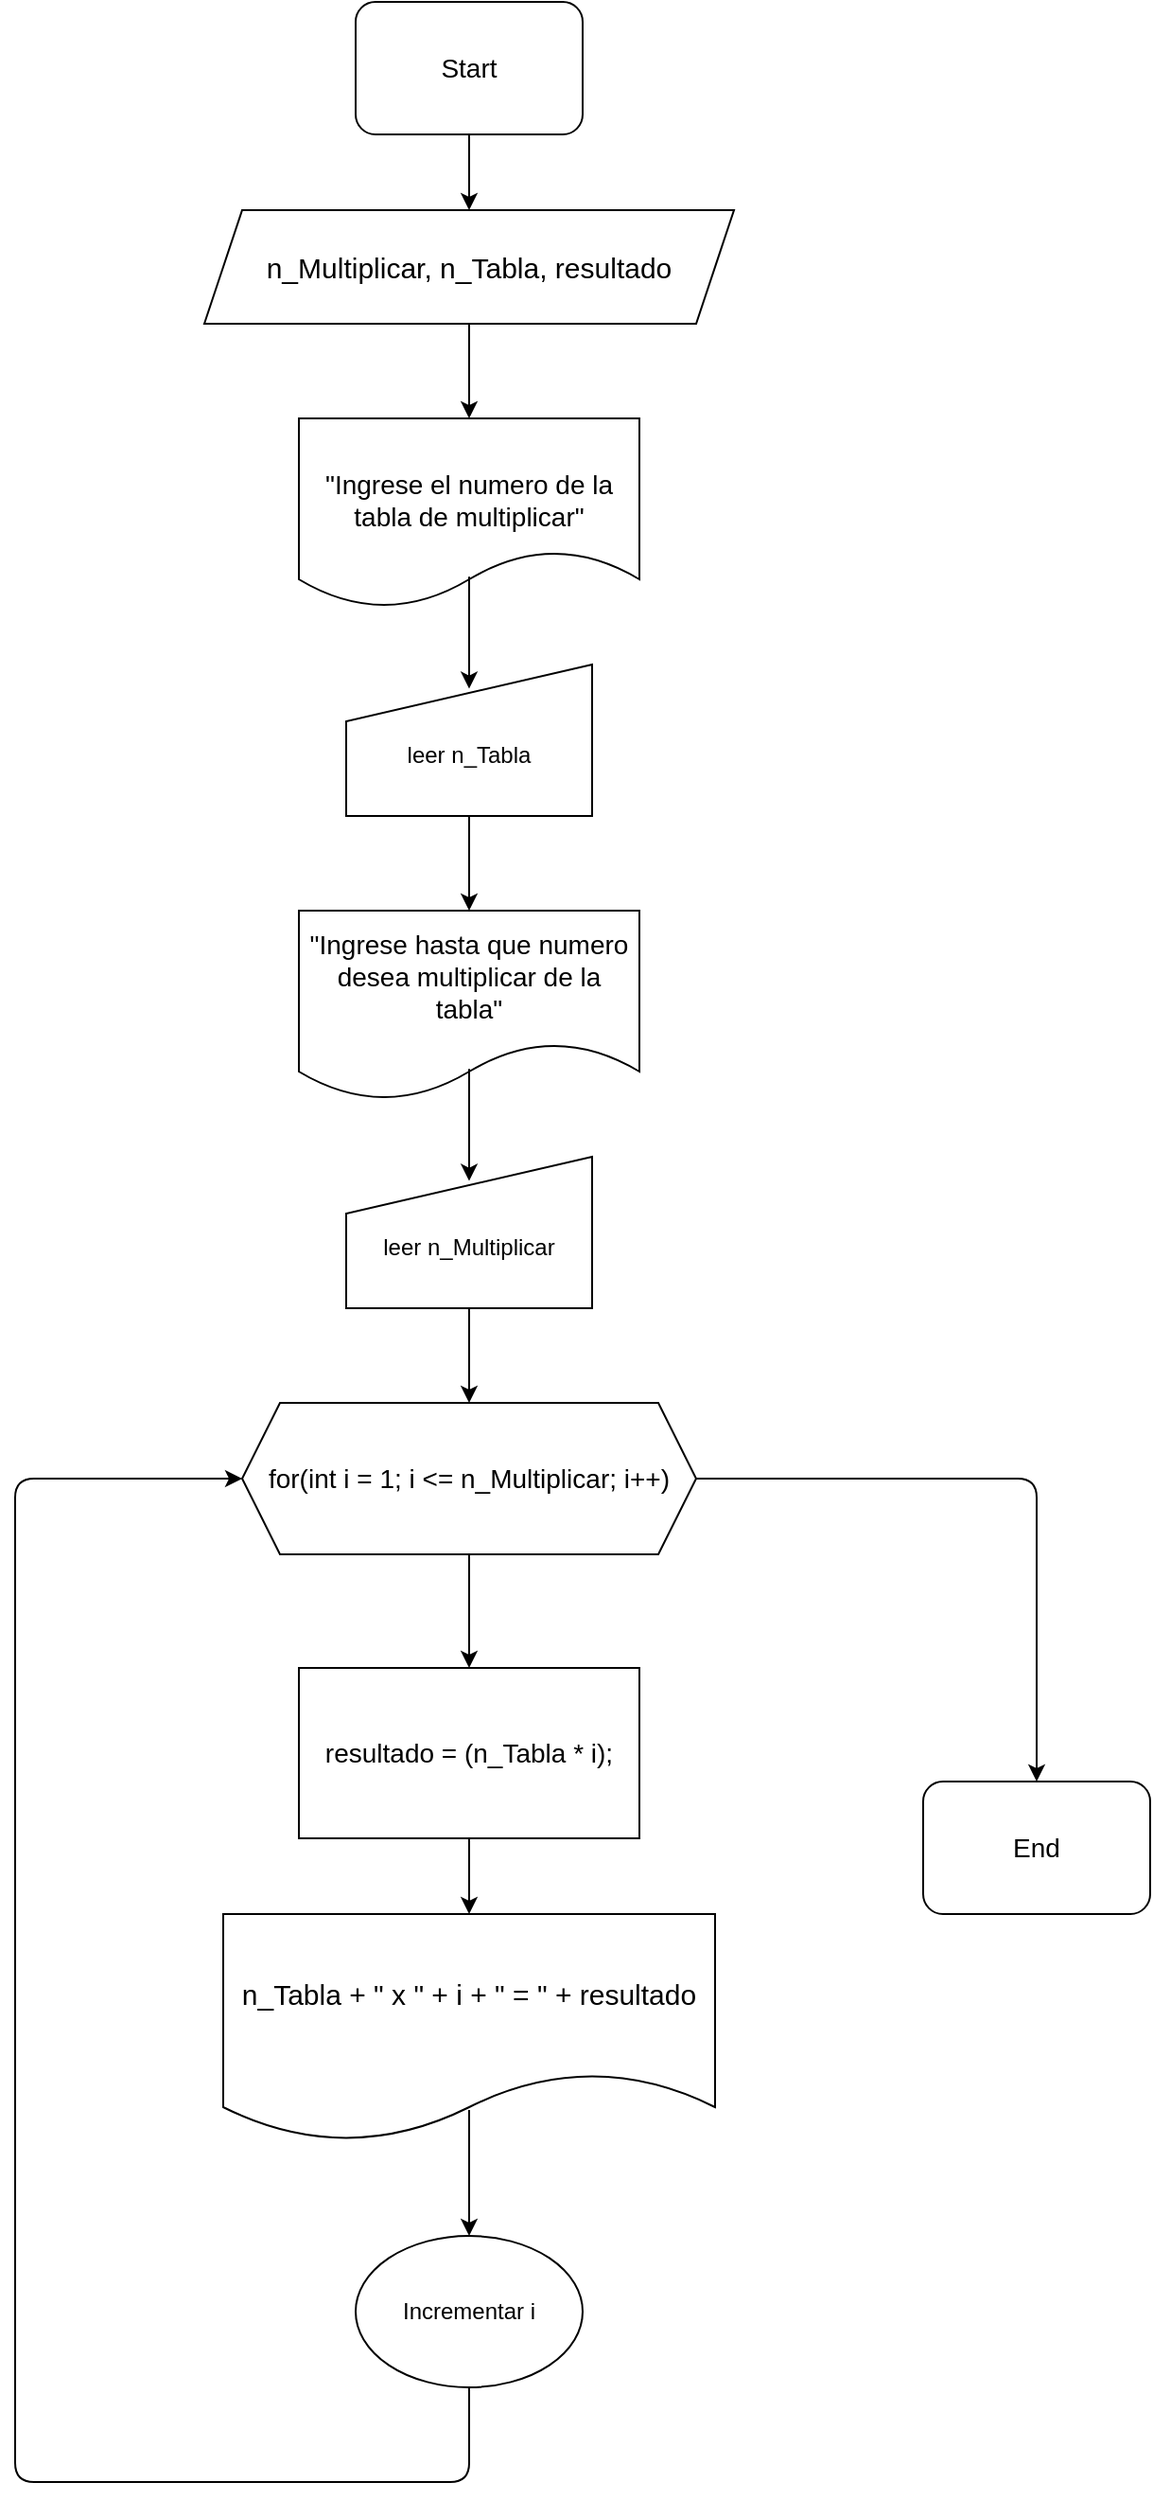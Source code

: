 <mxfile>
    <diagram id="aW3MW3CRiCOUWoQpYGnL" name="Page-1">
        <mxGraphModel dx="1897" dy="992" grid="1" gridSize="10" guides="1" tooltips="1" connect="1" arrows="1" fold="1" page="1" pageScale="1" pageWidth="850" pageHeight="1100" math="0" shadow="0">
            <root>
                <mxCell id="0"/>
                <mxCell id="1" parent="0"/>
                <mxCell id="4" style="edgeStyle=none;html=1;entryX=0.5;entryY=0;entryDx=0;entryDy=0;" parent="1" source="2" target="3" edge="1">
                    <mxGeometry relative="1" as="geometry"/>
                </mxCell>
                <mxCell id="2" value="Start" style="rounded=1;whiteSpace=wrap;html=1;fontSize=14;" parent="1" vertex="1">
                    <mxGeometry x="370" y="20" width="120" height="70" as="geometry"/>
                </mxCell>
                <mxCell id="6" style="edgeStyle=none;html=1;entryX=0.5;entryY=0;entryDx=0;entryDy=0;" parent="1" source="3" target="5" edge="1">
                    <mxGeometry relative="1" as="geometry"/>
                </mxCell>
                <mxCell id="3" value="n_Multiplicar, n_Tabla, resultado" style="shape=parallelogram;perimeter=parallelogramPerimeter;whiteSpace=wrap;html=1;fixedSize=1;fontSize=15;" parent="1" vertex="1">
                    <mxGeometry x="290" y="130" width="280" height="60" as="geometry"/>
                </mxCell>
                <mxCell id="5" value="&lt;div&gt;&lt;br&gt;&lt;/div&gt;&quot;Ingrese el numero de la tabla de multiplicar&quot;" style="shape=document;whiteSpace=wrap;html=1;boundedLbl=1;fontSize=14;" parent="1" vertex="1">
                    <mxGeometry x="340" y="240" width="180" height="100" as="geometry"/>
                </mxCell>
                <mxCell id="21" style="edgeStyle=none;html=1;entryX=0.5;entryY=0;entryDx=0;entryDy=0;" parent="1" source="9" target="18" edge="1">
                    <mxGeometry relative="1" as="geometry"/>
                </mxCell>
                <mxCell id="9" value="&lt;div&gt;&lt;br&gt;&lt;/div&gt;leer n_Tabla" style="shape=manualInput;whiteSpace=wrap;html=1;" parent="1" vertex="1">
                    <mxGeometry x="365" y="370" width="130" height="80" as="geometry"/>
                </mxCell>
                <mxCell id="10" style="edgeStyle=none;html=1;entryX=0.5;entryY=0.16;entryDx=0;entryDy=0;entryPerimeter=0;exitX=0.5;exitY=0.836;exitDx=0;exitDy=0;exitPerimeter=0;" parent="1" source="5" target="9" edge="1">
                    <mxGeometry relative="1" as="geometry"/>
                </mxCell>
                <mxCell id="18" value="&quot;Ingrese hasta que numero desea multiplicar de la tabla&quot;" style="shape=document;whiteSpace=wrap;html=1;boundedLbl=1;fontSize=14;" parent="1" vertex="1">
                    <mxGeometry x="340" y="500" width="180" height="100" as="geometry"/>
                </mxCell>
                <mxCell id="23" style="edgeStyle=none;html=1;entryX=0.5;entryY=0;entryDx=0;entryDy=0;" edge="1" parent="1" source="19" target="22">
                    <mxGeometry relative="1" as="geometry"/>
                </mxCell>
                <mxCell id="19" value="&lt;div&gt;&lt;br&gt;&lt;/div&gt;leer n_Multiplicar" style="shape=manualInput;whiteSpace=wrap;html=1;" parent="1" vertex="1">
                    <mxGeometry x="365" y="630" width="130" height="80" as="geometry"/>
                </mxCell>
                <mxCell id="20" style="edgeStyle=none;html=1;entryX=0.5;entryY=0.16;entryDx=0;entryDy=0;entryPerimeter=0;exitX=0.5;exitY=0.836;exitDx=0;exitDy=0;exitPerimeter=0;" parent="1" source="18" target="19" edge="1">
                    <mxGeometry relative="1" as="geometry"/>
                </mxCell>
                <mxCell id="26" value="" style="edgeStyle=none;html=1;" edge="1" parent="1" source="22" target="25">
                    <mxGeometry relative="1" as="geometry"/>
                </mxCell>
                <mxCell id="34" style="edgeStyle=none;html=1;exitX=1;exitY=0.5;exitDx=0;exitDy=0;" edge="1" parent="1" source="22">
                    <mxGeometry relative="1" as="geometry">
                        <mxPoint x="730" y="960" as="targetPoint"/>
                        <Array as="points">
                            <mxPoint x="730" y="800"/>
                        </Array>
                    </mxGeometry>
                </mxCell>
                <mxCell id="22" value="for(int i = 1; i &amp;lt;= n_Multiplicar; i++)" style="shape=hexagon;perimeter=hexagonPerimeter2;whiteSpace=wrap;html=1;fixedSize=1;fontSize=14;" vertex="1" parent="1">
                    <mxGeometry x="310" y="760" width="240" height="80" as="geometry"/>
                </mxCell>
                <mxCell id="29" style="edgeStyle=none;html=1;entryX=0.5;entryY=0;entryDx=0;entryDy=0;" edge="1" parent="1" source="25" target="28">
                    <mxGeometry relative="1" as="geometry"/>
                </mxCell>
                <mxCell id="25" value="resultado = (n_Tabla * i);" style="whiteSpace=wrap;html=1;fontSize=14;" vertex="1" parent="1">
                    <mxGeometry x="340" y="900" width="180" height="90" as="geometry"/>
                </mxCell>
                <mxCell id="31" style="edgeStyle=none;html=1;entryX=0.5;entryY=0;entryDx=0;entryDy=0;exitX=0.5;exitY=0.862;exitDx=0;exitDy=0;exitPerimeter=0;" edge="1" parent="1" source="28" target="30">
                    <mxGeometry relative="1" as="geometry"/>
                </mxCell>
                <mxCell id="28" value="n_Tabla + &quot; x &quot; + i + &quot; = &quot; + resultado" style="shape=document;whiteSpace=wrap;html=1;boundedLbl=1;fontSize=15;" vertex="1" parent="1">
                    <mxGeometry x="300" y="1030" width="260" height="120" as="geometry"/>
                </mxCell>
                <mxCell id="30" value="Incrementar i" style="ellipse;whiteSpace=wrap;html=1;" vertex="1" parent="1">
                    <mxGeometry x="370" y="1200" width="120" height="80" as="geometry"/>
                </mxCell>
                <mxCell id="33" style="edgeStyle=none;html=1;exitX=0.5;exitY=1;exitDx=0;exitDy=0;entryX=0;entryY=0.5;entryDx=0;entryDy=0;" edge="1" parent="1" source="30" target="22">
                    <mxGeometry relative="1" as="geometry">
                        <mxPoint x="290" y="1079" as="targetPoint"/>
                        <Array as="points">
                            <mxPoint x="430" y="1330"/>
                            <mxPoint x="190" y="1330"/>
                            <mxPoint x="190" y="1210"/>
                            <mxPoint x="190" y="800"/>
                        </Array>
                    </mxGeometry>
                </mxCell>
                <mxCell id="35" value="End" style="rounded=1;whiteSpace=wrap;html=1;fontSize=14;" vertex="1" parent="1">
                    <mxGeometry x="670" y="960" width="120" height="70" as="geometry"/>
                </mxCell>
            </root>
        </mxGraphModel>
    </diagram>
</mxfile>
